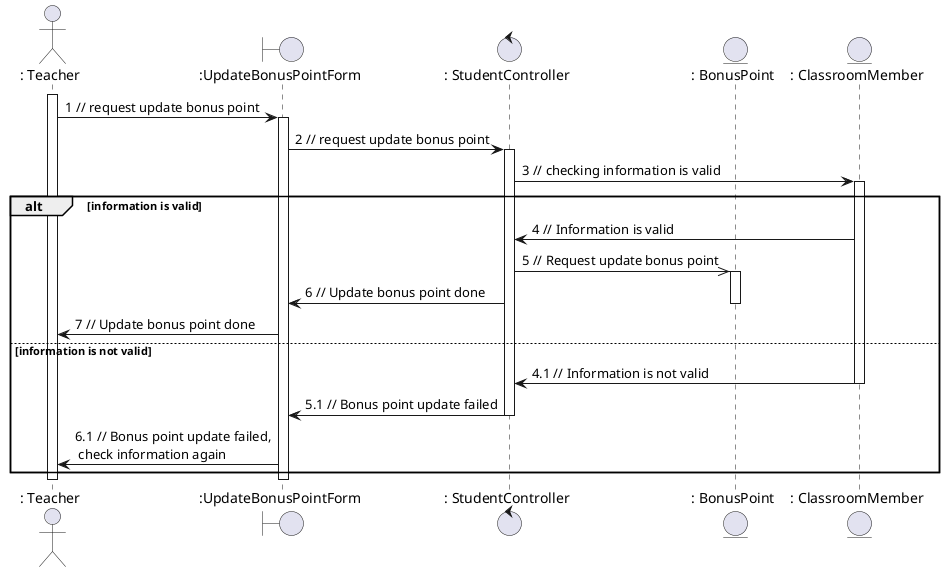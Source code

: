 @startuml updateBonusPoint

actor ": Teacher"
boundary ":UpdateBonusPointForm"
control ": StudentController"
entity ": BonusPoint"
entity ": ClassroomMember"

activate ": Teacher"

": Teacher" -> ":UpdateBonusPointForm": 1 // request update bonus point
activate ":UpdateBonusPointForm"
":UpdateBonusPointForm" -> ": StudentController": 2 // request update bonus point
activate ": StudentController"
": StudentController" -> ": ClassroomMember": 3 // checking information is valid
activate ": ClassroomMember"
alt information is valid
    ": ClassroomMember" -> ": StudentController": 4 // Information is valid
    ": StudentController" ->> ": BonusPoint": 5 // Request update bonus point
    activate ": BonusPoint"
    ": StudentController" -> ":UpdateBonusPointForm": 6 // Update bonus point done
    deactivate ": BonusPoint"
    ":UpdateBonusPointForm" -> ": Teacher": 7 // Update bonus point done
else information is not valid
    ": ClassroomMember" -> ": StudentController": 4.1 // Information is not valid
    deactivate ": ClassroomMember"
    ": StudentController" -> ":UpdateBonusPointForm": 5.1 // Bonus point update failed
    deactivate ": StudentController"
    ":UpdateBonusPointForm" -> ": Teacher": 6.1 // Bonus point update failed,\n check information again
end

deactivate ": Teacher"
deactivate ":UpdateBonusPointForm"


@enduml